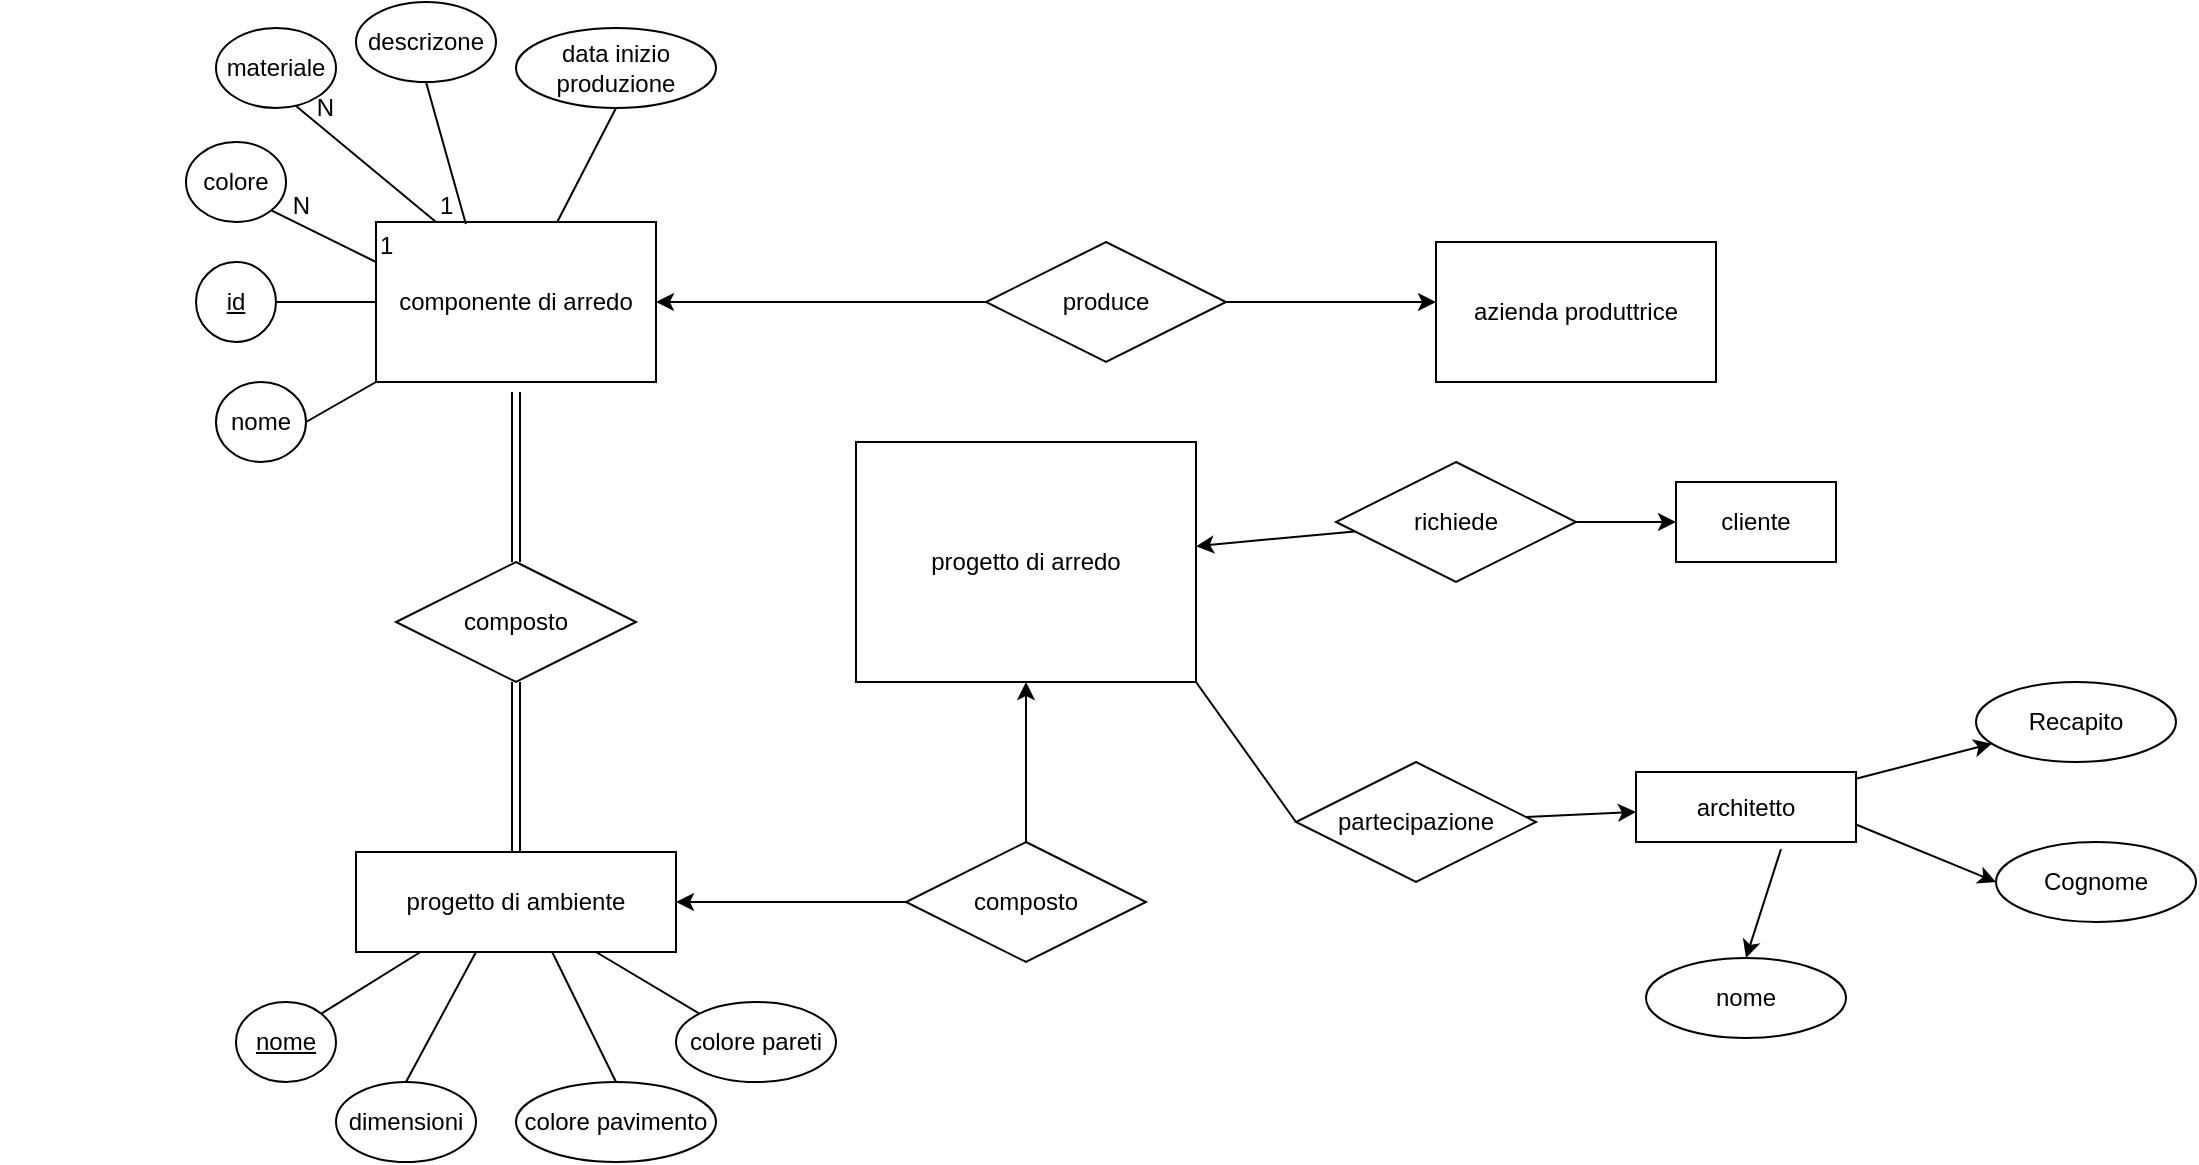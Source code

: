 <mxfile version="15.9.6" type="github">
  <diagram id="R2lEEEUBdFMjLlhIrx00" name="Page-1">
    <mxGraphModel dx="974" dy="538" grid="1" gridSize="10" guides="1" tooltips="1" connect="1" arrows="1" fold="1" page="1" pageScale="0.5" pageWidth="1100" pageHeight="850" math="0" shadow="0" extFonts="Permanent Marker^https://fonts.googleapis.com/css?family=Permanent+Marker">
      <root>
        <mxCell id="0" />
        <mxCell id="1" parent="0" />
        <mxCell id="kEAnJZr-M_3Ag4euo9hT-2" value="componente di arredo" style="whiteSpace=wrap;html=1;align=center;direction=west;" parent="1" vertex="1">
          <mxGeometry x="60" y="270" width="140" height="80" as="geometry" />
        </mxCell>
        <mxCell id="kEAnJZr-M_3Ag4euo9hT-3" value="azienda produttrice" style="whiteSpace=wrap;html=1;align=center;" parent="1" vertex="1">
          <mxGeometry x="590" y="280" width="140" height="70" as="geometry" />
        </mxCell>
        <mxCell id="kEAnJZr-M_3Ag4euo9hT-4" value="progetto di arredo" style="whiteSpace=wrap;html=1;align=center;" parent="1" vertex="1">
          <mxGeometry x="300" y="380" width="170" height="120" as="geometry" />
        </mxCell>
        <mxCell id="kEAnJZr-M_3Ag4euo9hT-5" value="progetto di ambiente" style="whiteSpace=wrap;html=1;align=center;" parent="1" vertex="1">
          <mxGeometry x="50" y="585" width="160" height="50" as="geometry" />
        </mxCell>
        <mxCell id="kEAnJZr-M_3Ag4euo9hT-6" value="cliente" style="whiteSpace=wrap;html=1;align=center;" parent="1" vertex="1">
          <mxGeometry x="710" y="400" width="80" height="40" as="geometry" />
        </mxCell>
        <mxCell id="W_1uA3YFhvDM1ZNYObsT-38" value="" style="edgeStyle=none;rounded=0;orthogonalLoop=1;jettySize=auto;html=1;" edge="1" parent="1" source="kEAnJZr-M_3Ag4euo9hT-7" target="W_1uA3YFhvDM1ZNYObsT-33">
          <mxGeometry relative="1" as="geometry" />
        </mxCell>
        <mxCell id="kEAnJZr-M_3Ag4euo9hT-7" value="architetto" style="whiteSpace=wrap;html=1;align=center;" parent="1" vertex="1">
          <mxGeometry x="690" y="545" width="110" height="35" as="geometry" />
        </mxCell>
        <mxCell id="kEAnJZr-M_3Ag4euo9hT-9" value="" style="edgeStyle=orthogonalEdgeStyle;rounded=0;orthogonalLoop=1;jettySize=auto;html=1;" parent="1" source="kEAnJZr-M_3Ag4euo9hT-8" edge="1">
          <mxGeometry relative="1" as="geometry">
            <Array as="points">
              <mxPoint x="330" y="310" />
              <mxPoint x="330" y="310" />
            </Array>
            <mxPoint x="200" y="310" as="targetPoint" />
          </mxGeometry>
        </mxCell>
        <mxCell id="kEAnJZr-M_3Ag4euo9hT-10" value="" style="edgeStyle=orthogonalEdgeStyle;rounded=0;orthogonalLoop=1;jettySize=auto;html=1;" parent="1" source="kEAnJZr-M_3Ag4euo9hT-8" edge="1">
          <mxGeometry relative="1" as="geometry">
            <mxPoint x="590" y="310" as="targetPoint" />
          </mxGeometry>
        </mxCell>
        <mxCell id="kEAnJZr-M_3Ag4euo9hT-8" value="produce" style="shape=rhombus;perimeter=rhombusPerimeter;whiteSpace=wrap;html=1;align=center;" parent="1" vertex="1">
          <mxGeometry x="365" y="280" width="120" height="60" as="geometry" />
        </mxCell>
        <mxCell id="Sm8z2RAf9bWcOm2X3rAW-4" value="" style="edgeStyle=orthogonalEdgeStyle;rounded=0;orthogonalLoop=1;jettySize=auto;html=1;" parent="1" source="Sm8z2RAf9bWcOm2X3rAW-2" target="kEAnJZr-M_3Ag4euo9hT-5" edge="1">
          <mxGeometry relative="1" as="geometry" />
        </mxCell>
        <mxCell id="Sm8z2RAf9bWcOm2X3rAW-5" value="" style="rounded=0;orthogonalLoop=1;jettySize=auto;html=1;" parent="1" source="Sm8z2RAf9bWcOm2X3rAW-2" target="kEAnJZr-M_3Ag4euo9hT-4" edge="1">
          <mxGeometry relative="1" as="geometry" />
        </mxCell>
        <mxCell id="Sm8z2RAf9bWcOm2X3rAW-2" value="composto" style="shape=rhombus;perimeter=rhombusPerimeter;whiteSpace=wrap;html=1;align=center;" parent="1" vertex="1">
          <mxGeometry x="325" y="580" width="120" height="60" as="geometry" />
        </mxCell>
        <mxCell id="Sm8z2RAf9bWcOm2X3rAW-16" value="" style="edgeStyle=none;rounded=0;orthogonalLoop=1;jettySize=auto;html=1;" parent="1" source="Sm8z2RAf9bWcOm2X3rAW-6" target="kEAnJZr-M_3Ag4euo9hT-7" edge="1">
          <mxGeometry relative="1" as="geometry" />
        </mxCell>
        <mxCell id="Sm8z2RAf9bWcOm2X3rAW-6" value="partecipazione" style="shape=rhombus;perimeter=rhombusPerimeter;whiteSpace=wrap;html=1;align=center;" parent="1" vertex="1">
          <mxGeometry x="520" y="540" width="120" height="60" as="geometry" />
        </mxCell>
        <mxCell id="Sm8z2RAf9bWcOm2X3rAW-7" style="edgeStyle=none;rounded=0;orthogonalLoop=1;jettySize=auto;html=1;exitX=0.75;exitY=1;exitDx=0;exitDy=0;" parent="1" source="kEAnJZr-M_3Ag4euo9hT-6" target="kEAnJZr-M_3Ag4euo9hT-6" edge="1">
          <mxGeometry relative="1" as="geometry" />
        </mxCell>
        <mxCell id="Sm8z2RAf9bWcOm2X3rAW-11" value="" style="edgeStyle=none;rounded=0;orthogonalLoop=1;jettySize=auto;html=1;" parent="1" source="Sm8z2RAf9bWcOm2X3rAW-10" target="kEAnJZr-M_3Ag4euo9hT-4" edge="1">
          <mxGeometry relative="1" as="geometry" />
        </mxCell>
        <mxCell id="Sm8z2RAf9bWcOm2X3rAW-12" value="" style="edgeStyle=none;rounded=0;orthogonalLoop=1;jettySize=auto;html=1;" parent="1" source="Sm8z2RAf9bWcOm2X3rAW-10" target="kEAnJZr-M_3Ag4euo9hT-6" edge="1">
          <mxGeometry relative="1" as="geometry" />
        </mxCell>
        <mxCell id="Sm8z2RAf9bWcOm2X3rAW-10" value="richiede" style="shape=rhombus;perimeter=rhombusPerimeter;whiteSpace=wrap;html=1;align=center;" parent="1" vertex="1">
          <mxGeometry x="540" y="390" width="120" height="60" as="geometry" />
        </mxCell>
        <mxCell id="Sm8z2RAf9bWcOm2X3rAW-14" value="" style="rounded=0;orthogonalLoop=1;jettySize=auto;html=1;shape=link;" parent="1" source="Sm8z2RAf9bWcOm2X3rAW-13" target="kEAnJZr-M_3Ag4euo9hT-5" edge="1">
          <mxGeometry relative="1" as="geometry" />
        </mxCell>
        <mxCell id="Sm8z2RAf9bWcOm2X3rAW-15" value="" style="edgeStyle=none;rounded=0;orthogonalLoop=1;jettySize=auto;html=1;shape=link;" parent="1" source="Sm8z2RAf9bWcOm2X3rAW-13" edge="1">
          <mxGeometry relative="1" as="geometry">
            <mxPoint x="130" y="355" as="targetPoint" />
          </mxGeometry>
        </mxCell>
        <mxCell id="Sm8z2RAf9bWcOm2X3rAW-13" value="composto" style="shape=rhombus;perimeter=rhombusPerimeter;whiteSpace=wrap;html=1;align=center;" parent="1" vertex="1">
          <mxGeometry x="70" y="440" width="120" height="60" as="geometry" />
        </mxCell>
        <mxCell id="Sm8z2RAf9bWcOm2X3rAW-17" value="" style="endArrow=none;html=1;rounded=0;exitX=1;exitY=1;exitDx=0;exitDy=0;entryX=0;entryY=0.5;entryDx=0;entryDy=0;" parent="1" source="kEAnJZr-M_3Ag4euo9hT-4" target="Sm8z2RAf9bWcOm2X3rAW-6" edge="1">
          <mxGeometry relative="1" as="geometry">
            <mxPoint x="460" y="540" as="sourcePoint" />
            <mxPoint x="620" y="540" as="targetPoint" />
          </mxGeometry>
        </mxCell>
        <mxCell id="W_1uA3YFhvDM1ZNYObsT-8" style="edgeStyle=none;rounded=0;orthogonalLoop=1;jettySize=auto;html=1;exitX=1;exitY=0.5;exitDx=0;exitDy=0;startArrow=none;" parent="1" source="W_1uA3YFhvDM1ZNYObsT-12" edge="1">
          <mxGeometry relative="1" as="geometry">
            <mxPoint x="-20" y="260" as="sourcePoint" />
            <mxPoint x="-20" y="260" as="targetPoint" />
          </mxGeometry>
        </mxCell>
        <mxCell id="W_1uA3YFhvDM1ZNYObsT-9" style="edgeStyle=none;rounded=0;orthogonalLoop=1;jettySize=auto;html=1;exitX=0;exitY=0.5;exitDx=0;exitDy=0;" parent="1" edge="1">
          <mxGeometry relative="1" as="geometry">
            <mxPoint x="-120" y="260" as="sourcePoint" />
            <mxPoint x="-120" y="260" as="targetPoint" />
          </mxGeometry>
        </mxCell>
        <mxCell id="W_1uA3YFhvDM1ZNYObsT-13" value="materiale" style="ellipse;whiteSpace=wrap;html=1;align=center;" parent="1" vertex="1">
          <mxGeometry x="-20" y="173" width="60" height="40" as="geometry" />
        </mxCell>
        <mxCell id="W_1uA3YFhvDM1ZNYObsT-15" value="id" style="ellipse;whiteSpace=wrap;html=1;align=center;fontStyle=4;direction=west;" parent="1" vertex="1">
          <mxGeometry x="-30" y="290" width="40" height="40" as="geometry" />
        </mxCell>
        <mxCell id="W_1uA3YFhvDM1ZNYObsT-12" value="colore" style="ellipse;whiteSpace=wrap;html=1;align=center;" parent="1" vertex="1">
          <mxGeometry x="-35" y="230" width="50" height="40" as="geometry" />
        </mxCell>
        <mxCell id="W_1uA3YFhvDM1ZNYObsT-20" value="nome" style="ellipse;whiteSpace=wrap;html=1;align=center;" parent="1" vertex="1">
          <mxGeometry x="-20" y="350" width="45" height="40" as="geometry" />
        </mxCell>
        <mxCell id="W_1uA3YFhvDM1ZNYObsT-23" value="descrizone" style="ellipse;whiteSpace=wrap;html=1;align=center;" parent="1" vertex="1">
          <mxGeometry x="50" y="160" width="70" height="40" as="geometry" />
        </mxCell>
        <mxCell id="W_1uA3YFhvDM1ZNYObsT-27" value="" style="endArrow=none;html=1;rounded=0;entryX=0.667;entryY=0.975;entryDx=0;entryDy=0;entryPerimeter=0;" parent="1" target="W_1uA3YFhvDM1ZNYObsT-13" edge="1">
          <mxGeometry relative="1" as="geometry">
            <mxPoint x="90" y="270" as="sourcePoint" />
            <mxPoint x="30" y="220" as="targetPoint" />
          </mxGeometry>
        </mxCell>
        <mxCell id="W_1uA3YFhvDM1ZNYObsT-28" value="1" style="resizable=0;html=1;align=left;verticalAlign=bottom;" parent="W_1uA3YFhvDM1ZNYObsT-27" connectable="0" vertex="1">
          <mxGeometry x="-1" relative="1" as="geometry">
            <mxPoint as="offset" />
          </mxGeometry>
        </mxCell>
        <mxCell id="W_1uA3YFhvDM1ZNYObsT-29" value="N" style="resizable=0;html=1;align=right;verticalAlign=bottom;" parent="W_1uA3YFhvDM1ZNYObsT-27" connectable="0" vertex="1">
          <mxGeometry x="1" relative="1" as="geometry">
            <mxPoint x="20" y="10" as="offset" />
          </mxGeometry>
        </mxCell>
        <mxCell id="W_1uA3YFhvDM1ZNYObsT-32" value="" style="edgeStyle=none;rounded=0;orthogonalLoop=1;jettySize=auto;html=1;exitX=0.659;exitY=1.101;exitDx=0;exitDy=0;exitPerimeter=0;entryX=0.5;entryY=0;entryDx=0;entryDy=0;" edge="1" parent="1" source="kEAnJZr-M_3Ag4euo9hT-7" target="W_1uA3YFhvDM1ZNYObsT-31">
          <mxGeometry relative="1" as="geometry">
            <mxPoint x="720" y="630" as="targetPoint" />
            <Array as="points" />
          </mxGeometry>
        </mxCell>
        <mxCell id="lk0WQ90XMRmLRwmjwyo4-4" value="nome" style="ellipse;whiteSpace=wrap;html=1;align=center;fontStyle=4;" vertex="1" parent="1">
          <mxGeometry x="-10" y="660" width="50" height="40" as="geometry" />
        </mxCell>
        <mxCell id="W_1uA3YFhvDM1ZNYObsT-31" value="nome" style="ellipse;whiteSpace=wrap;html=1;align=center;" vertex="1" parent="1">
          <mxGeometry x="695" y="638" width="100" height="40" as="geometry" />
        </mxCell>
        <mxCell id="lk0WQ90XMRmLRwmjwyo4-7" value="" style="endArrow=none;html=1;rounded=0;entryX=1;entryY=0;entryDx=0;entryDy=0;" edge="1" parent="1" target="lk0WQ90XMRmLRwmjwyo4-4">
          <mxGeometry relative="1" as="geometry">
            <mxPoint x="82.25" y="635" as="sourcePoint" />
            <mxPoint x="68" y="670" as="targetPoint" />
          </mxGeometry>
        </mxCell>
        <mxCell id="W_1uA3YFhvDM1ZNYObsT-33" value="Recapito" style="ellipse;whiteSpace=wrap;html=1;align=center;" vertex="1" parent="1">
          <mxGeometry x="860" y="500" width="100" height="40" as="geometry" />
        </mxCell>
        <mxCell id="lk0WQ90XMRmLRwmjwyo4-10" value="dimensioni" style="ellipse;whiteSpace=wrap;html=1;align=center;" vertex="1" parent="1">
          <mxGeometry x="40" y="700" width="70" height="40" as="geometry" />
        </mxCell>
        <mxCell id="W_1uA3YFhvDM1ZNYObsT-35" value="" style="edgeStyle=none;rounded=0;orthogonalLoop=1;jettySize=auto;html=1;exitX=1;exitY=0.75;exitDx=0;exitDy=0;entryX=0;entryY=0.5;entryDx=0;entryDy=0;" edge="1" parent="1" source="kEAnJZr-M_3Ag4euo9hT-7" target="W_1uA3YFhvDM1ZNYObsT-34">
          <mxGeometry relative="1" as="geometry">
            <mxPoint x="877.811" y="590.923" as="sourcePoint" />
            <mxPoint x="860" y="590" as="targetPoint" />
          </mxGeometry>
        </mxCell>
        <mxCell id="lk0WQ90XMRmLRwmjwyo4-12" value="colore pavimento" style="ellipse;whiteSpace=wrap;html=1;align=center;" vertex="1" parent="1">
          <mxGeometry x="130" y="700" width="100" height="40" as="geometry" />
        </mxCell>
        <mxCell id="W_1uA3YFhvDM1ZNYObsT-34" value="Cognome" style="ellipse;whiteSpace=wrap;html=1;align=center;" vertex="1" parent="1">
          <mxGeometry x="870" y="580" width="100" height="40" as="geometry" />
        </mxCell>
        <mxCell id="lk0WQ90XMRmLRwmjwyo4-13" value="" style="endArrow=none;html=1;rounded=0;entryX=0.5;entryY=0;entryDx=0;entryDy=0;" edge="1" parent="1" target="lk0WQ90XMRmLRwmjwyo4-10">
          <mxGeometry relative="1" as="geometry">
            <mxPoint x="110" y="635" as="sourcePoint" />
            <mxPoint x="70" y="695" as="targetPoint" />
          </mxGeometry>
        </mxCell>
        <mxCell id="lk0WQ90XMRmLRwmjwyo4-15" value="" style="endArrow=none;html=1;rounded=0;entryX=0.5;entryY=0;entryDx=0;entryDy=0;exitX=0.613;exitY=1;exitDx=0;exitDy=0;exitPerimeter=0;" edge="1" parent="1" source="kEAnJZr-M_3Ag4euo9hT-5" target="lk0WQ90XMRmLRwmjwyo4-12">
          <mxGeometry relative="1" as="geometry">
            <mxPoint x="150" y="640" as="sourcePoint" />
            <mxPoint x="220" y="620" as="targetPoint" />
          </mxGeometry>
        </mxCell>
        <mxCell id="lk0WQ90XMRmLRwmjwyo4-16" value="colore pareti" style="ellipse;whiteSpace=wrap;html=1;align=center;" vertex="1" parent="1">
          <mxGeometry x="210" y="660" width="80" height="40" as="geometry" />
        </mxCell>
        <mxCell id="lk0WQ90XMRmLRwmjwyo4-17" value="" style="endArrow=none;html=1;rounded=0;entryX=0;entryY=0;entryDx=0;entryDy=0;exitX=0.75;exitY=1;exitDx=0;exitDy=0;" edge="1" parent="1" source="kEAnJZr-M_3Ag4euo9hT-5" target="lk0WQ90XMRmLRwmjwyo4-16">
          <mxGeometry relative="1" as="geometry">
            <mxPoint x="130" y="620" as="sourcePoint" />
            <mxPoint x="290" y="620" as="targetPoint" />
          </mxGeometry>
        </mxCell>
        <mxCell id="lk0WQ90XMRmLRwmjwyo4-18" value="" style="endArrow=none;html=1;rounded=0;exitX=0.5;exitY=1;exitDx=0;exitDy=0;entryX=0.679;entryY=0.988;entryDx=0;entryDy=0;entryPerimeter=0;" edge="1" parent="1" source="W_1uA3YFhvDM1ZNYObsT-23" target="kEAnJZr-M_3Ag4euo9hT-2">
          <mxGeometry relative="1" as="geometry">
            <mxPoint x="10" y="280" as="sourcePoint" />
            <mxPoint x="170" y="280" as="targetPoint" />
          </mxGeometry>
        </mxCell>
        <mxCell id="lk0WQ90XMRmLRwmjwyo4-19" value="data inizio produzione" style="ellipse;whiteSpace=wrap;html=1;align=center;" vertex="1" parent="1">
          <mxGeometry x="130" y="173" width="100" height="40" as="geometry" />
        </mxCell>
        <mxCell id="lk0WQ90XMRmLRwmjwyo4-20" value="" style="endArrow=none;html=1;rounded=0;exitX=0.5;exitY=1;exitDx=0;exitDy=0;" edge="1" parent="1" source="lk0WQ90XMRmLRwmjwyo4-19" target="kEAnJZr-M_3Ag4euo9hT-2">
          <mxGeometry relative="1" as="geometry">
            <mxPoint x="70" y="340" as="sourcePoint" />
            <mxPoint x="230" y="340" as="targetPoint" />
          </mxGeometry>
        </mxCell>
        <mxCell id="lk0WQ90XMRmLRwmjwyo4-21" value="" style="endArrow=none;html=1;rounded=0;entryX=1;entryY=0;entryDx=0;entryDy=0;exitX=1;exitY=0.5;exitDx=0;exitDy=0;" edge="1" parent="1" source="W_1uA3YFhvDM1ZNYObsT-20" target="kEAnJZr-M_3Ag4euo9hT-2">
          <mxGeometry relative="1" as="geometry">
            <mxPoint x="25" y="369.5" as="sourcePoint" />
            <mxPoint x="185" y="369.5" as="targetPoint" />
          </mxGeometry>
        </mxCell>
        <mxCell id="lk0WQ90XMRmLRwmjwyo4-22" value="" style="endArrow=none;html=1;rounded=0;entryX=1;entryY=0.5;entryDx=0;entryDy=0;" edge="1" parent="1" target="kEAnJZr-M_3Ag4euo9hT-2">
          <mxGeometry relative="1" as="geometry">
            <mxPoint x="10" y="310" as="sourcePoint" />
            <mxPoint x="170" y="309.5" as="targetPoint" />
          </mxGeometry>
        </mxCell>
        <mxCell id="lk0WQ90XMRmLRwmjwyo4-23" value="" style="endArrow=none;html=1;rounded=0;entryX=1;entryY=1;entryDx=0;entryDy=0;" edge="1" parent="1" target="W_1uA3YFhvDM1ZNYObsT-12">
          <mxGeometry relative="1" as="geometry">
            <mxPoint x="60" y="290" as="sourcePoint" />
            <mxPoint x="20" y="270" as="targetPoint" />
          </mxGeometry>
        </mxCell>
        <mxCell id="lk0WQ90XMRmLRwmjwyo4-24" value="1" style="resizable=0;html=1;align=left;verticalAlign=bottom;" connectable="0" vertex="1" parent="lk0WQ90XMRmLRwmjwyo4-23">
          <mxGeometry x="-1" relative="1" as="geometry">
            <mxPoint as="offset" />
          </mxGeometry>
        </mxCell>
        <mxCell id="lk0WQ90XMRmLRwmjwyo4-25" value="N" style="resizable=0;html=1;align=right;verticalAlign=bottom;" connectable="0" vertex="1" parent="lk0WQ90XMRmLRwmjwyo4-23">
          <mxGeometry x="1" relative="1" as="geometry">
            <mxPoint x="20" y="6" as="offset" />
          </mxGeometry>
        </mxCell>
      </root>
    </mxGraphModel>
  </diagram>
</mxfile>
